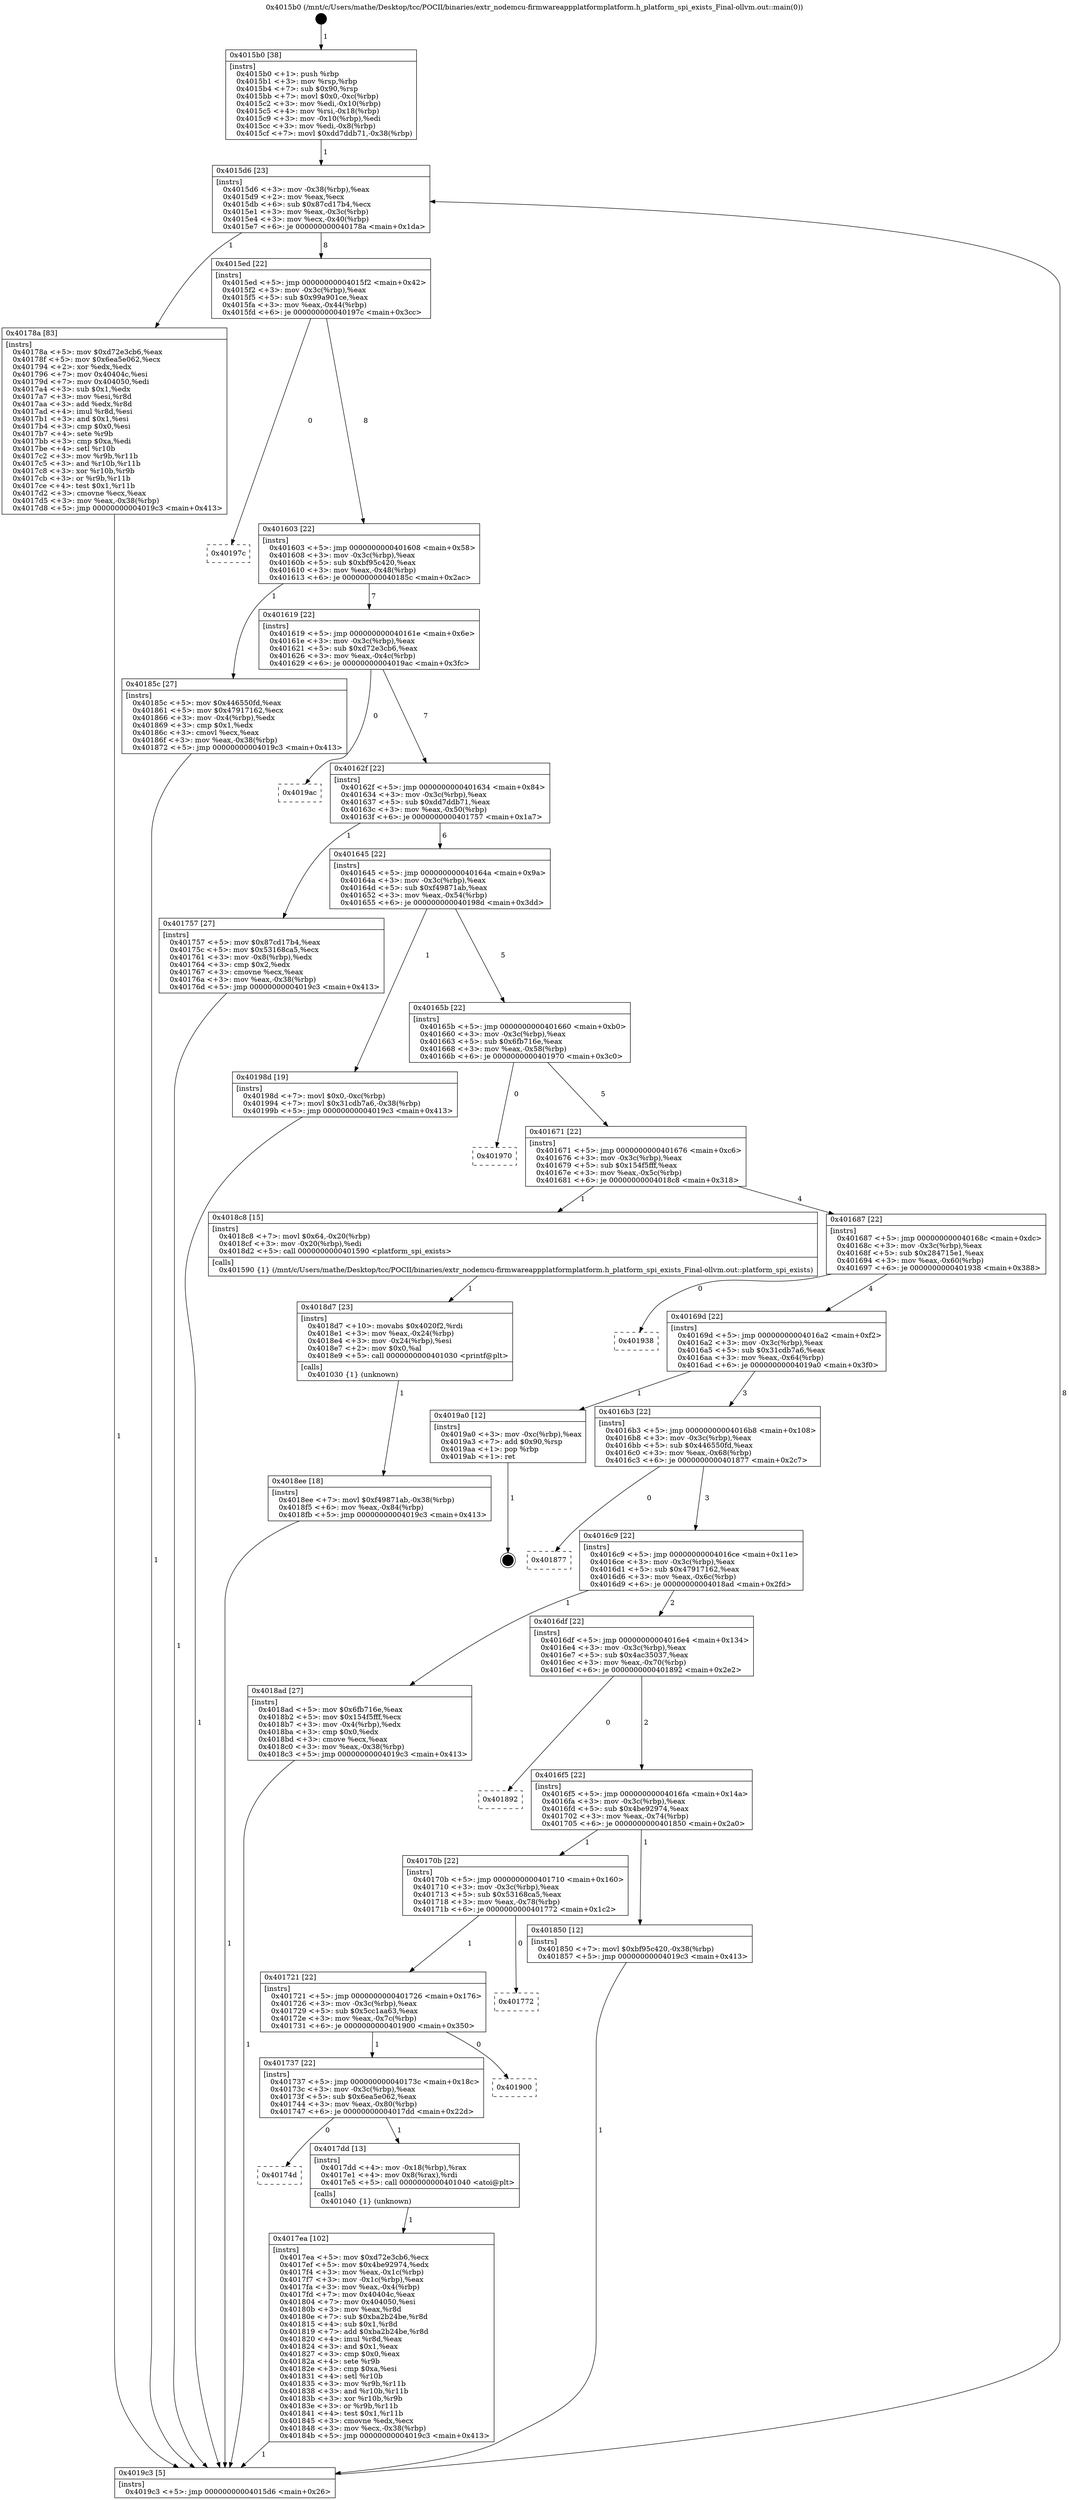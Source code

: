 digraph "0x4015b0" {
  label = "0x4015b0 (/mnt/c/Users/mathe/Desktop/tcc/POCII/binaries/extr_nodemcu-firmwareappplatformplatform.h_platform_spi_exists_Final-ollvm.out::main(0))"
  labelloc = "t"
  node[shape=record]

  Entry [label="",width=0.3,height=0.3,shape=circle,fillcolor=black,style=filled]
  "0x4015d6" [label="{
     0x4015d6 [23]\l
     | [instrs]\l
     &nbsp;&nbsp;0x4015d6 \<+3\>: mov -0x38(%rbp),%eax\l
     &nbsp;&nbsp;0x4015d9 \<+2\>: mov %eax,%ecx\l
     &nbsp;&nbsp;0x4015db \<+6\>: sub $0x87cd17b4,%ecx\l
     &nbsp;&nbsp;0x4015e1 \<+3\>: mov %eax,-0x3c(%rbp)\l
     &nbsp;&nbsp;0x4015e4 \<+3\>: mov %ecx,-0x40(%rbp)\l
     &nbsp;&nbsp;0x4015e7 \<+6\>: je 000000000040178a \<main+0x1da\>\l
  }"]
  "0x40178a" [label="{
     0x40178a [83]\l
     | [instrs]\l
     &nbsp;&nbsp;0x40178a \<+5\>: mov $0xd72e3cb6,%eax\l
     &nbsp;&nbsp;0x40178f \<+5\>: mov $0x6ea5e062,%ecx\l
     &nbsp;&nbsp;0x401794 \<+2\>: xor %edx,%edx\l
     &nbsp;&nbsp;0x401796 \<+7\>: mov 0x40404c,%esi\l
     &nbsp;&nbsp;0x40179d \<+7\>: mov 0x404050,%edi\l
     &nbsp;&nbsp;0x4017a4 \<+3\>: sub $0x1,%edx\l
     &nbsp;&nbsp;0x4017a7 \<+3\>: mov %esi,%r8d\l
     &nbsp;&nbsp;0x4017aa \<+3\>: add %edx,%r8d\l
     &nbsp;&nbsp;0x4017ad \<+4\>: imul %r8d,%esi\l
     &nbsp;&nbsp;0x4017b1 \<+3\>: and $0x1,%esi\l
     &nbsp;&nbsp;0x4017b4 \<+3\>: cmp $0x0,%esi\l
     &nbsp;&nbsp;0x4017b7 \<+4\>: sete %r9b\l
     &nbsp;&nbsp;0x4017bb \<+3\>: cmp $0xa,%edi\l
     &nbsp;&nbsp;0x4017be \<+4\>: setl %r10b\l
     &nbsp;&nbsp;0x4017c2 \<+3\>: mov %r9b,%r11b\l
     &nbsp;&nbsp;0x4017c5 \<+3\>: and %r10b,%r11b\l
     &nbsp;&nbsp;0x4017c8 \<+3\>: xor %r10b,%r9b\l
     &nbsp;&nbsp;0x4017cb \<+3\>: or %r9b,%r11b\l
     &nbsp;&nbsp;0x4017ce \<+4\>: test $0x1,%r11b\l
     &nbsp;&nbsp;0x4017d2 \<+3\>: cmovne %ecx,%eax\l
     &nbsp;&nbsp;0x4017d5 \<+3\>: mov %eax,-0x38(%rbp)\l
     &nbsp;&nbsp;0x4017d8 \<+5\>: jmp 00000000004019c3 \<main+0x413\>\l
  }"]
  "0x4015ed" [label="{
     0x4015ed [22]\l
     | [instrs]\l
     &nbsp;&nbsp;0x4015ed \<+5\>: jmp 00000000004015f2 \<main+0x42\>\l
     &nbsp;&nbsp;0x4015f2 \<+3\>: mov -0x3c(%rbp),%eax\l
     &nbsp;&nbsp;0x4015f5 \<+5\>: sub $0x99a901ce,%eax\l
     &nbsp;&nbsp;0x4015fa \<+3\>: mov %eax,-0x44(%rbp)\l
     &nbsp;&nbsp;0x4015fd \<+6\>: je 000000000040197c \<main+0x3cc\>\l
  }"]
  Exit [label="",width=0.3,height=0.3,shape=circle,fillcolor=black,style=filled,peripheries=2]
  "0x40197c" [label="{
     0x40197c\l
  }", style=dashed]
  "0x401603" [label="{
     0x401603 [22]\l
     | [instrs]\l
     &nbsp;&nbsp;0x401603 \<+5\>: jmp 0000000000401608 \<main+0x58\>\l
     &nbsp;&nbsp;0x401608 \<+3\>: mov -0x3c(%rbp),%eax\l
     &nbsp;&nbsp;0x40160b \<+5\>: sub $0xbf95c420,%eax\l
     &nbsp;&nbsp;0x401610 \<+3\>: mov %eax,-0x48(%rbp)\l
     &nbsp;&nbsp;0x401613 \<+6\>: je 000000000040185c \<main+0x2ac\>\l
  }"]
  "0x4018ee" [label="{
     0x4018ee [18]\l
     | [instrs]\l
     &nbsp;&nbsp;0x4018ee \<+7\>: movl $0xf49871ab,-0x38(%rbp)\l
     &nbsp;&nbsp;0x4018f5 \<+6\>: mov %eax,-0x84(%rbp)\l
     &nbsp;&nbsp;0x4018fb \<+5\>: jmp 00000000004019c3 \<main+0x413\>\l
  }"]
  "0x40185c" [label="{
     0x40185c [27]\l
     | [instrs]\l
     &nbsp;&nbsp;0x40185c \<+5\>: mov $0x446550fd,%eax\l
     &nbsp;&nbsp;0x401861 \<+5\>: mov $0x47917162,%ecx\l
     &nbsp;&nbsp;0x401866 \<+3\>: mov -0x4(%rbp),%edx\l
     &nbsp;&nbsp;0x401869 \<+3\>: cmp $0x1,%edx\l
     &nbsp;&nbsp;0x40186c \<+3\>: cmovl %ecx,%eax\l
     &nbsp;&nbsp;0x40186f \<+3\>: mov %eax,-0x38(%rbp)\l
     &nbsp;&nbsp;0x401872 \<+5\>: jmp 00000000004019c3 \<main+0x413\>\l
  }"]
  "0x401619" [label="{
     0x401619 [22]\l
     | [instrs]\l
     &nbsp;&nbsp;0x401619 \<+5\>: jmp 000000000040161e \<main+0x6e\>\l
     &nbsp;&nbsp;0x40161e \<+3\>: mov -0x3c(%rbp),%eax\l
     &nbsp;&nbsp;0x401621 \<+5\>: sub $0xd72e3cb6,%eax\l
     &nbsp;&nbsp;0x401626 \<+3\>: mov %eax,-0x4c(%rbp)\l
     &nbsp;&nbsp;0x401629 \<+6\>: je 00000000004019ac \<main+0x3fc\>\l
  }"]
  "0x4018d7" [label="{
     0x4018d7 [23]\l
     | [instrs]\l
     &nbsp;&nbsp;0x4018d7 \<+10\>: movabs $0x4020f2,%rdi\l
     &nbsp;&nbsp;0x4018e1 \<+3\>: mov %eax,-0x24(%rbp)\l
     &nbsp;&nbsp;0x4018e4 \<+3\>: mov -0x24(%rbp),%esi\l
     &nbsp;&nbsp;0x4018e7 \<+2\>: mov $0x0,%al\l
     &nbsp;&nbsp;0x4018e9 \<+5\>: call 0000000000401030 \<printf@plt\>\l
     | [calls]\l
     &nbsp;&nbsp;0x401030 \{1\} (unknown)\l
  }"]
  "0x4019ac" [label="{
     0x4019ac\l
  }", style=dashed]
  "0x40162f" [label="{
     0x40162f [22]\l
     | [instrs]\l
     &nbsp;&nbsp;0x40162f \<+5\>: jmp 0000000000401634 \<main+0x84\>\l
     &nbsp;&nbsp;0x401634 \<+3\>: mov -0x3c(%rbp),%eax\l
     &nbsp;&nbsp;0x401637 \<+5\>: sub $0xdd7ddb71,%eax\l
     &nbsp;&nbsp;0x40163c \<+3\>: mov %eax,-0x50(%rbp)\l
     &nbsp;&nbsp;0x40163f \<+6\>: je 0000000000401757 \<main+0x1a7\>\l
  }"]
  "0x4017ea" [label="{
     0x4017ea [102]\l
     | [instrs]\l
     &nbsp;&nbsp;0x4017ea \<+5\>: mov $0xd72e3cb6,%ecx\l
     &nbsp;&nbsp;0x4017ef \<+5\>: mov $0x4be92974,%edx\l
     &nbsp;&nbsp;0x4017f4 \<+3\>: mov %eax,-0x1c(%rbp)\l
     &nbsp;&nbsp;0x4017f7 \<+3\>: mov -0x1c(%rbp),%eax\l
     &nbsp;&nbsp;0x4017fa \<+3\>: mov %eax,-0x4(%rbp)\l
     &nbsp;&nbsp;0x4017fd \<+7\>: mov 0x40404c,%eax\l
     &nbsp;&nbsp;0x401804 \<+7\>: mov 0x404050,%esi\l
     &nbsp;&nbsp;0x40180b \<+3\>: mov %eax,%r8d\l
     &nbsp;&nbsp;0x40180e \<+7\>: sub $0xba2b24be,%r8d\l
     &nbsp;&nbsp;0x401815 \<+4\>: sub $0x1,%r8d\l
     &nbsp;&nbsp;0x401819 \<+7\>: add $0xba2b24be,%r8d\l
     &nbsp;&nbsp;0x401820 \<+4\>: imul %r8d,%eax\l
     &nbsp;&nbsp;0x401824 \<+3\>: and $0x1,%eax\l
     &nbsp;&nbsp;0x401827 \<+3\>: cmp $0x0,%eax\l
     &nbsp;&nbsp;0x40182a \<+4\>: sete %r9b\l
     &nbsp;&nbsp;0x40182e \<+3\>: cmp $0xa,%esi\l
     &nbsp;&nbsp;0x401831 \<+4\>: setl %r10b\l
     &nbsp;&nbsp;0x401835 \<+3\>: mov %r9b,%r11b\l
     &nbsp;&nbsp;0x401838 \<+3\>: and %r10b,%r11b\l
     &nbsp;&nbsp;0x40183b \<+3\>: xor %r10b,%r9b\l
     &nbsp;&nbsp;0x40183e \<+3\>: or %r9b,%r11b\l
     &nbsp;&nbsp;0x401841 \<+4\>: test $0x1,%r11b\l
     &nbsp;&nbsp;0x401845 \<+3\>: cmovne %edx,%ecx\l
     &nbsp;&nbsp;0x401848 \<+3\>: mov %ecx,-0x38(%rbp)\l
     &nbsp;&nbsp;0x40184b \<+5\>: jmp 00000000004019c3 \<main+0x413\>\l
  }"]
  "0x401757" [label="{
     0x401757 [27]\l
     | [instrs]\l
     &nbsp;&nbsp;0x401757 \<+5\>: mov $0x87cd17b4,%eax\l
     &nbsp;&nbsp;0x40175c \<+5\>: mov $0x53168ca5,%ecx\l
     &nbsp;&nbsp;0x401761 \<+3\>: mov -0x8(%rbp),%edx\l
     &nbsp;&nbsp;0x401764 \<+3\>: cmp $0x2,%edx\l
     &nbsp;&nbsp;0x401767 \<+3\>: cmovne %ecx,%eax\l
     &nbsp;&nbsp;0x40176a \<+3\>: mov %eax,-0x38(%rbp)\l
     &nbsp;&nbsp;0x40176d \<+5\>: jmp 00000000004019c3 \<main+0x413\>\l
  }"]
  "0x401645" [label="{
     0x401645 [22]\l
     | [instrs]\l
     &nbsp;&nbsp;0x401645 \<+5\>: jmp 000000000040164a \<main+0x9a\>\l
     &nbsp;&nbsp;0x40164a \<+3\>: mov -0x3c(%rbp),%eax\l
     &nbsp;&nbsp;0x40164d \<+5\>: sub $0xf49871ab,%eax\l
     &nbsp;&nbsp;0x401652 \<+3\>: mov %eax,-0x54(%rbp)\l
     &nbsp;&nbsp;0x401655 \<+6\>: je 000000000040198d \<main+0x3dd\>\l
  }"]
  "0x4019c3" [label="{
     0x4019c3 [5]\l
     | [instrs]\l
     &nbsp;&nbsp;0x4019c3 \<+5\>: jmp 00000000004015d6 \<main+0x26\>\l
  }"]
  "0x4015b0" [label="{
     0x4015b0 [38]\l
     | [instrs]\l
     &nbsp;&nbsp;0x4015b0 \<+1\>: push %rbp\l
     &nbsp;&nbsp;0x4015b1 \<+3\>: mov %rsp,%rbp\l
     &nbsp;&nbsp;0x4015b4 \<+7\>: sub $0x90,%rsp\l
     &nbsp;&nbsp;0x4015bb \<+7\>: movl $0x0,-0xc(%rbp)\l
     &nbsp;&nbsp;0x4015c2 \<+3\>: mov %edi,-0x10(%rbp)\l
     &nbsp;&nbsp;0x4015c5 \<+4\>: mov %rsi,-0x18(%rbp)\l
     &nbsp;&nbsp;0x4015c9 \<+3\>: mov -0x10(%rbp),%edi\l
     &nbsp;&nbsp;0x4015cc \<+3\>: mov %edi,-0x8(%rbp)\l
     &nbsp;&nbsp;0x4015cf \<+7\>: movl $0xdd7ddb71,-0x38(%rbp)\l
  }"]
  "0x40174d" [label="{
     0x40174d\l
  }", style=dashed]
  "0x40198d" [label="{
     0x40198d [19]\l
     | [instrs]\l
     &nbsp;&nbsp;0x40198d \<+7\>: movl $0x0,-0xc(%rbp)\l
     &nbsp;&nbsp;0x401994 \<+7\>: movl $0x31cdb7a6,-0x38(%rbp)\l
     &nbsp;&nbsp;0x40199b \<+5\>: jmp 00000000004019c3 \<main+0x413\>\l
  }"]
  "0x40165b" [label="{
     0x40165b [22]\l
     | [instrs]\l
     &nbsp;&nbsp;0x40165b \<+5\>: jmp 0000000000401660 \<main+0xb0\>\l
     &nbsp;&nbsp;0x401660 \<+3\>: mov -0x3c(%rbp),%eax\l
     &nbsp;&nbsp;0x401663 \<+5\>: sub $0x6fb716e,%eax\l
     &nbsp;&nbsp;0x401668 \<+3\>: mov %eax,-0x58(%rbp)\l
     &nbsp;&nbsp;0x40166b \<+6\>: je 0000000000401970 \<main+0x3c0\>\l
  }"]
  "0x4017dd" [label="{
     0x4017dd [13]\l
     | [instrs]\l
     &nbsp;&nbsp;0x4017dd \<+4\>: mov -0x18(%rbp),%rax\l
     &nbsp;&nbsp;0x4017e1 \<+4\>: mov 0x8(%rax),%rdi\l
     &nbsp;&nbsp;0x4017e5 \<+5\>: call 0000000000401040 \<atoi@plt\>\l
     | [calls]\l
     &nbsp;&nbsp;0x401040 \{1\} (unknown)\l
  }"]
  "0x401970" [label="{
     0x401970\l
  }", style=dashed]
  "0x401671" [label="{
     0x401671 [22]\l
     | [instrs]\l
     &nbsp;&nbsp;0x401671 \<+5\>: jmp 0000000000401676 \<main+0xc6\>\l
     &nbsp;&nbsp;0x401676 \<+3\>: mov -0x3c(%rbp),%eax\l
     &nbsp;&nbsp;0x401679 \<+5\>: sub $0x154f5fff,%eax\l
     &nbsp;&nbsp;0x40167e \<+3\>: mov %eax,-0x5c(%rbp)\l
     &nbsp;&nbsp;0x401681 \<+6\>: je 00000000004018c8 \<main+0x318\>\l
  }"]
  "0x401737" [label="{
     0x401737 [22]\l
     | [instrs]\l
     &nbsp;&nbsp;0x401737 \<+5\>: jmp 000000000040173c \<main+0x18c\>\l
     &nbsp;&nbsp;0x40173c \<+3\>: mov -0x3c(%rbp),%eax\l
     &nbsp;&nbsp;0x40173f \<+5\>: sub $0x6ea5e062,%eax\l
     &nbsp;&nbsp;0x401744 \<+3\>: mov %eax,-0x80(%rbp)\l
     &nbsp;&nbsp;0x401747 \<+6\>: je 00000000004017dd \<main+0x22d\>\l
  }"]
  "0x4018c8" [label="{
     0x4018c8 [15]\l
     | [instrs]\l
     &nbsp;&nbsp;0x4018c8 \<+7\>: movl $0x64,-0x20(%rbp)\l
     &nbsp;&nbsp;0x4018cf \<+3\>: mov -0x20(%rbp),%edi\l
     &nbsp;&nbsp;0x4018d2 \<+5\>: call 0000000000401590 \<platform_spi_exists\>\l
     | [calls]\l
     &nbsp;&nbsp;0x401590 \{1\} (/mnt/c/Users/mathe/Desktop/tcc/POCII/binaries/extr_nodemcu-firmwareappplatformplatform.h_platform_spi_exists_Final-ollvm.out::platform_spi_exists)\l
  }"]
  "0x401687" [label="{
     0x401687 [22]\l
     | [instrs]\l
     &nbsp;&nbsp;0x401687 \<+5\>: jmp 000000000040168c \<main+0xdc\>\l
     &nbsp;&nbsp;0x40168c \<+3\>: mov -0x3c(%rbp),%eax\l
     &nbsp;&nbsp;0x40168f \<+5\>: sub $0x284715e1,%eax\l
     &nbsp;&nbsp;0x401694 \<+3\>: mov %eax,-0x60(%rbp)\l
     &nbsp;&nbsp;0x401697 \<+6\>: je 0000000000401938 \<main+0x388\>\l
  }"]
  "0x401900" [label="{
     0x401900\l
  }", style=dashed]
  "0x401938" [label="{
     0x401938\l
  }", style=dashed]
  "0x40169d" [label="{
     0x40169d [22]\l
     | [instrs]\l
     &nbsp;&nbsp;0x40169d \<+5\>: jmp 00000000004016a2 \<main+0xf2\>\l
     &nbsp;&nbsp;0x4016a2 \<+3\>: mov -0x3c(%rbp),%eax\l
     &nbsp;&nbsp;0x4016a5 \<+5\>: sub $0x31cdb7a6,%eax\l
     &nbsp;&nbsp;0x4016aa \<+3\>: mov %eax,-0x64(%rbp)\l
     &nbsp;&nbsp;0x4016ad \<+6\>: je 00000000004019a0 \<main+0x3f0\>\l
  }"]
  "0x401721" [label="{
     0x401721 [22]\l
     | [instrs]\l
     &nbsp;&nbsp;0x401721 \<+5\>: jmp 0000000000401726 \<main+0x176\>\l
     &nbsp;&nbsp;0x401726 \<+3\>: mov -0x3c(%rbp),%eax\l
     &nbsp;&nbsp;0x401729 \<+5\>: sub $0x5cc1aa63,%eax\l
     &nbsp;&nbsp;0x40172e \<+3\>: mov %eax,-0x7c(%rbp)\l
     &nbsp;&nbsp;0x401731 \<+6\>: je 0000000000401900 \<main+0x350\>\l
  }"]
  "0x4019a0" [label="{
     0x4019a0 [12]\l
     | [instrs]\l
     &nbsp;&nbsp;0x4019a0 \<+3\>: mov -0xc(%rbp),%eax\l
     &nbsp;&nbsp;0x4019a3 \<+7\>: add $0x90,%rsp\l
     &nbsp;&nbsp;0x4019aa \<+1\>: pop %rbp\l
     &nbsp;&nbsp;0x4019ab \<+1\>: ret\l
  }"]
  "0x4016b3" [label="{
     0x4016b3 [22]\l
     | [instrs]\l
     &nbsp;&nbsp;0x4016b3 \<+5\>: jmp 00000000004016b8 \<main+0x108\>\l
     &nbsp;&nbsp;0x4016b8 \<+3\>: mov -0x3c(%rbp),%eax\l
     &nbsp;&nbsp;0x4016bb \<+5\>: sub $0x446550fd,%eax\l
     &nbsp;&nbsp;0x4016c0 \<+3\>: mov %eax,-0x68(%rbp)\l
     &nbsp;&nbsp;0x4016c3 \<+6\>: je 0000000000401877 \<main+0x2c7\>\l
  }"]
  "0x401772" [label="{
     0x401772\l
  }", style=dashed]
  "0x401877" [label="{
     0x401877\l
  }", style=dashed]
  "0x4016c9" [label="{
     0x4016c9 [22]\l
     | [instrs]\l
     &nbsp;&nbsp;0x4016c9 \<+5\>: jmp 00000000004016ce \<main+0x11e\>\l
     &nbsp;&nbsp;0x4016ce \<+3\>: mov -0x3c(%rbp),%eax\l
     &nbsp;&nbsp;0x4016d1 \<+5\>: sub $0x47917162,%eax\l
     &nbsp;&nbsp;0x4016d6 \<+3\>: mov %eax,-0x6c(%rbp)\l
     &nbsp;&nbsp;0x4016d9 \<+6\>: je 00000000004018ad \<main+0x2fd\>\l
  }"]
  "0x40170b" [label="{
     0x40170b [22]\l
     | [instrs]\l
     &nbsp;&nbsp;0x40170b \<+5\>: jmp 0000000000401710 \<main+0x160\>\l
     &nbsp;&nbsp;0x401710 \<+3\>: mov -0x3c(%rbp),%eax\l
     &nbsp;&nbsp;0x401713 \<+5\>: sub $0x53168ca5,%eax\l
     &nbsp;&nbsp;0x401718 \<+3\>: mov %eax,-0x78(%rbp)\l
     &nbsp;&nbsp;0x40171b \<+6\>: je 0000000000401772 \<main+0x1c2\>\l
  }"]
  "0x4018ad" [label="{
     0x4018ad [27]\l
     | [instrs]\l
     &nbsp;&nbsp;0x4018ad \<+5\>: mov $0x6fb716e,%eax\l
     &nbsp;&nbsp;0x4018b2 \<+5\>: mov $0x154f5fff,%ecx\l
     &nbsp;&nbsp;0x4018b7 \<+3\>: mov -0x4(%rbp),%edx\l
     &nbsp;&nbsp;0x4018ba \<+3\>: cmp $0x0,%edx\l
     &nbsp;&nbsp;0x4018bd \<+3\>: cmove %ecx,%eax\l
     &nbsp;&nbsp;0x4018c0 \<+3\>: mov %eax,-0x38(%rbp)\l
     &nbsp;&nbsp;0x4018c3 \<+5\>: jmp 00000000004019c3 \<main+0x413\>\l
  }"]
  "0x4016df" [label="{
     0x4016df [22]\l
     | [instrs]\l
     &nbsp;&nbsp;0x4016df \<+5\>: jmp 00000000004016e4 \<main+0x134\>\l
     &nbsp;&nbsp;0x4016e4 \<+3\>: mov -0x3c(%rbp),%eax\l
     &nbsp;&nbsp;0x4016e7 \<+5\>: sub $0x4ac35037,%eax\l
     &nbsp;&nbsp;0x4016ec \<+3\>: mov %eax,-0x70(%rbp)\l
     &nbsp;&nbsp;0x4016ef \<+6\>: je 0000000000401892 \<main+0x2e2\>\l
  }"]
  "0x401850" [label="{
     0x401850 [12]\l
     | [instrs]\l
     &nbsp;&nbsp;0x401850 \<+7\>: movl $0xbf95c420,-0x38(%rbp)\l
     &nbsp;&nbsp;0x401857 \<+5\>: jmp 00000000004019c3 \<main+0x413\>\l
  }"]
  "0x401892" [label="{
     0x401892\l
  }", style=dashed]
  "0x4016f5" [label="{
     0x4016f5 [22]\l
     | [instrs]\l
     &nbsp;&nbsp;0x4016f5 \<+5\>: jmp 00000000004016fa \<main+0x14a\>\l
     &nbsp;&nbsp;0x4016fa \<+3\>: mov -0x3c(%rbp),%eax\l
     &nbsp;&nbsp;0x4016fd \<+5\>: sub $0x4be92974,%eax\l
     &nbsp;&nbsp;0x401702 \<+3\>: mov %eax,-0x74(%rbp)\l
     &nbsp;&nbsp;0x401705 \<+6\>: je 0000000000401850 \<main+0x2a0\>\l
  }"]
  Entry -> "0x4015b0" [label=" 1"]
  "0x4015d6" -> "0x40178a" [label=" 1"]
  "0x4015d6" -> "0x4015ed" [label=" 8"]
  "0x4019a0" -> Exit [label=" 1"]
  "0x4015ed" -> "0x40197c" [label=" 0"]
  "0x4015ed" -> "0x401603" [label=" 8"]
  "0x40198d" -> "0x4019c3" [label=" 1"]
  "0x401603" -> "0x40185c" [label=" 1"]
  "0x401603" -> "0x401619" [label=" 7"]
  "0x4018ee" -> "0x4019c3" [label=" 1"]
  "0x401619" -> "0x4019ac" [label=" 0"]
  "0x401619" -> "0x40162f" [label=" 7"]
  "0x4018d7" -> "0x4018ee" [label=" 1"]
  "0x40162f" -> "0x401757" [label=" 1"]
  "0x40162f" -> "0x401645" [label=" 6"]
  "0x401757" -> "0x4019c3" [label=" 1"]
  "0x4015b0" -> "0x4015d6" [label=" 1"]
  "0x4019c3" -> "0x4015d6" [label=" 8"]
  "0x40178a" -> "0x4019c3" [label=" 1"]
  "0x4018c8" -> "0x4018d7" [label=" 1"]
  "0x401645" -> "0x40198d" [label=" 1"]
  "0x401645" -> "0x40165b" [label=" 5"]
  "0x4018ad" -> "0x4019c3" [label=" 1"]
  "0x40165b" -> "0x401970" [label=" 0"]
  "0x40165b" -> "0x401671" [label=" 5"]
  "0x40185c" -> "0x4019c3" [label=" 1"]
  "0x401671" -> "0x4018c8" [label=" 1"]
  "0x401671" -> "0x401687" [label=" 4"]
  "0x4017ea" -> "0x4019c3" [label=" 1"]
  "0x401687" -> "0x401938" [label=" 0"]
  "0x401687" -> "0x40169d" [label=" 4"]
  "0x4017dd" -> "0x4017ea" [label=" 1"]
  "0x40169d" -> "0x4019a0" [label=" 1"]
  "0x40169d" -> "0x4016b3" [label=" 3"]
  "0x401737" -> "0x4017dd" [label=" 1"]
  "0x4016b3" -> "0x401877" [label=" 0"]
  "0x4016b3" -> "0x4016c9" [label=" 3"]
  "0x401850" -> "0x4019c3" [label=" 1"]
  "0x4016c9" -> "0x4018ad" [label=" 1"]
  "0x4016c9" -> "0x4016df" [label=" 2"]
  "0x401721" -> "0x401900" [label=" 0"]
  "0x4016df" -> "0x401892" [label=" 0"]
  "0x4016df" -> "0x4016f5" [label=" 2"]
  "0x401737" -> "0x40174d" [label=" 0"]
  "0x4016f5" -> "0x401850" [label=" 1"]
  "0x4016f5" -> "0x40170b" [label=" 1"]
  "0x401721" -> "0x401737" [label=" 1"]
  "0x40170b" -> "0x401772" [label=" 0"]
  "0x40170b" -> "0x401721" [label=" 1"]
}
